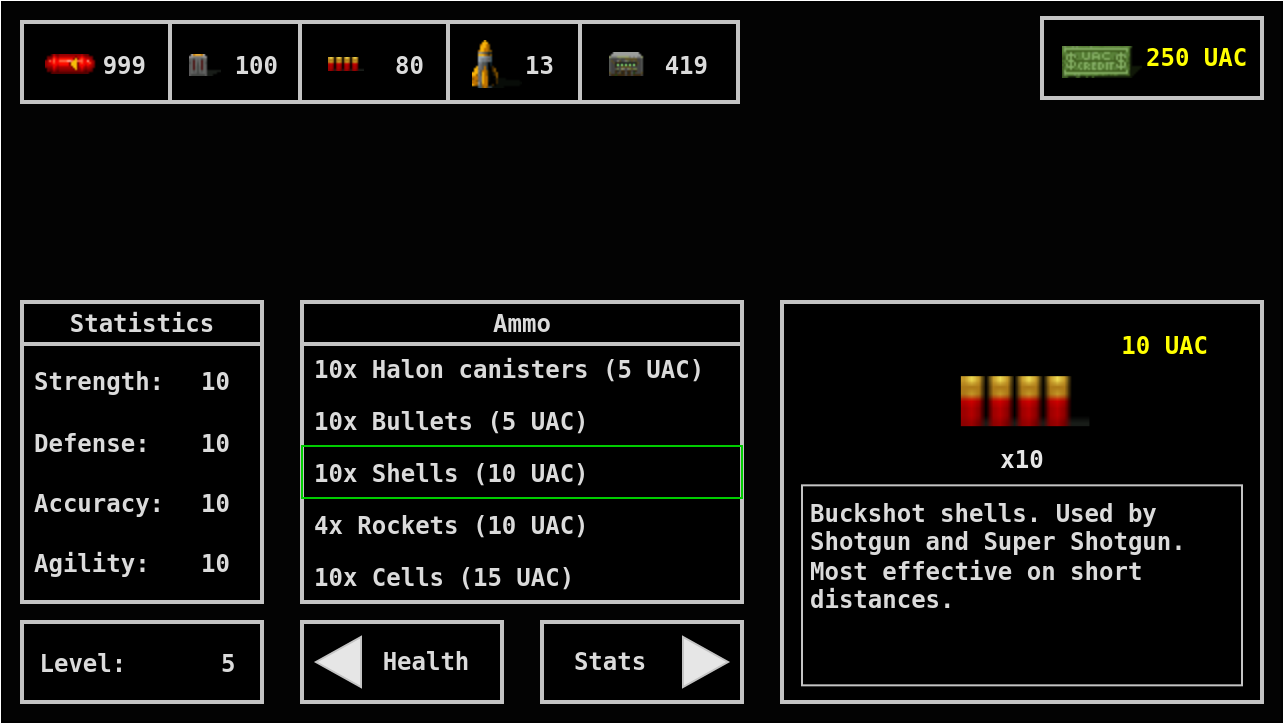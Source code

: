 <mxfile version="17.4.1" type="github">
  <diagram id="FNt4l52DPtxZrGc8risy" name="Page-1">
    <mxGraphModel dx="868" dy="434" grid="0" gridSize="10" guides="1" tooltips="1" connect="1" arrows="1" fold="1" page="1" pageScale="1" pageWidth="827" pageHeight="1169" math="0" shadow="0">
      <root>
        <mxCell id="0" />
        <mxCell id="1" parent="0" />
        <mxCell id="S4rVcIupCQlor5P6J8Lv-1" value="" style="rounded=0;whiteSpace=wrap;html=1;fillColor=#030303;" parent="1" vertex="1">
          <mxGeometry x="240" y="40" width="640" height="360" as="geometry" />
        </mxCell>
        <mxCell id="S4rVcIupCQlor5P6J8Lv-2" value="" style="rounded=0;whiteSpace=wrap;html=1;fillColor=#000000;strokeColor=#C4C4C4;strokeWidth=2;" parent="1" vertex="1">
          <mxGeometry x="760" y="48" width="110" height="40" as="geometry" />
        </mxCell>
        <mxCell id="S4rVcIupCQlor5P6J8Lv-10" value="250 UAC" style="text;html=1;strokeColor=none;fillColor=none;align=left;verticalAlign=middle;whiteSpace=wrap;rounded=0;fontFamily=Monospace;fontColor=#FFFF00;fontStyle=1" parent="S4rVcIupCQlor5P6J8Lv-2" vertex="1">
          <mxGeometry x="50" y="5" width="60" height="30" as="geometry" />
        </mxCell>
        <mxCell id="S4rVcIupCQlor5P6J8Lv-3" value="" style="rounded=0;whiteSpace=wrap;html=1;fillColor=#000000;strokeColor=#C4C4C4;strokeWidth=2;" parent="1" vertex="1">
          <mxGeometry x="390" y="210" width="220" height="130" as="geometry" />
        </mxCell>
        <mxCell id="S4rVcIupCQlor5P6J8Lv-5" value="" style="shape=image;verticalLabelPosition=bottom;labelBackgroundColor=default;verticalAlign=top;aspect=fixed;imageAspect=0;image=data:image/png,iVBORw0KGgoAAAANSUhEUgAAACgAAAAQBAMAAACW+SCeAAAAMFBMVEUAAAD///8A//9SeTFafTlKbSlCYSFagjmErmNzklqMonOtx5Q5VSEpNBBrcVoQGAj8cmlOAAAAA3RSTlP//wDXyg1BAAAACGdyQWIAAAASAAAAEmsl2MwAAADdSURBVBiVXY8xawJBEIX3t9xfWHO71jkQ6xBt7MRzinSLbgLpBoc5sLtCf4+CMXBw/+VqYTITCERf+fHmvXluWn1Mc5UO+TlMJlUapVNRuMj3wsFgfa+dwVBSSBjHHCKHBMuNwZcjtwqjR/R5zI03WBORQTYIAFuDF6J1jo069Ryg/jQ4B/5Xw/Tr/NoSvUeMyL7hEuDN4EwzNTK2qNLMlcHzkTUOrR1R20sRcWv9U412jmh/igzu+rBoL1K468P2vQyF+8750Ibs8+tmMXvqulq0qOvl1kt/kz9p+w+vPZUIWf4G7wAAAABJRU5ErkJggg==;" parent="1" vertex="1">
          <mxGeometry x="770" y="62" width="40" height="16" as="geometry" />
        </mxCell>
        <mxCell id="S4rVcIupCQlor5P6J8Lv-14" value="10x Halon canisters (5 UAC)" style="text;strokeColor=none;fillColor=none;align=left;verticalAlign=top;spacingLeft=4;spacingRight=4;overflow=hidden;rotatable=0;points=[[0,0.5],[1,0.5]];portConstraint=eastwest;fontColor=#DBDBDB;fontStyle=1;fontFamily=Monospace;" parent="1" vertex="1">
          <mxGeometry x="390" y="210" width="220" height="26" as="geometry" />
        </mxCell>
        <mxCell id="S4rVcIupCQlor5P6J8Lv-15" value="10x Bullets (5 UAC)" style="text;strokeColor=none;fillColor=none;align=left;verticalAlign=top;spacingLeft=4;spacingRight=4;overflow=hidden;rotatable=0;points=[[0,0.5],[1,0.5]];portConstraint=eastwest;fontColor=#DBDBDB;fontStyle=1;fontFamily=Monospace;" parent="1" vertex="1">
          <mxGeometry x="390" y="236" width="220" height="26" as="geometry" />
        </mxCell>
        <mxCell id="S4rVcIupCQlor5P6J8Lv-16" value="10x Shells (10 UAC)" style="text;strokeColor=#00CC00;fillColor=none;align=left;verticalAlign=top;spacingLeft=4;spacingRight=4;overflow=hidden;rotatable=0;points=[[0,0.5],[1,0.5]];portConstraint=eastwest;fontColor=#DBDBDB;fontStyle=1;fontFamily=Monospace;" parent="1" vertex="1">
          <mxGeometry x="390" y="262" width="220" height="26" as="geometry" />
        </mxCell>
        <mxCell id="S4rVcIupCQlor5P6J8Lv-17" value="4x Rockets (10 UAC)" style="text;strokeColor=none;fillColor=none;align=left;verticalAlign=top;spacingLeft=4;spacingRight=4;overflow=hidden;rotatable=0;points=[[0,0.5],[1,0.5]];portConstraint=eastwest;fontColor=#DBDBDB;fontStyle=1;fontFamily=Monospace;" parent="1" vertex="1">
          <mxGeometry x="390" y="288" width="220" height="26" as="geometry" />
        </mxCell>
        <mxCell id="S4rVcIupCQlor5P6J8Lv-18" value="10x Cells (15 UAC)" style="text;strokeColor=none;fillColor=none;align=left;verticalAlign=top;spacingLeft=4;spacingRight=4;overflow=hidden;rotatable=0;points=[[0,0.5],[1,0.5]];portConstraint=eastwest;fontColor=#DBDBDB;fontStyle=1;fontFamily=Monospace;" parent="1" vertex="1">
          <mxGeometry x="390" y="314" width="220" height="26" as="geometry" />
        </mxCell>
        <mxCell id="S4rVcIupCQlor5P6J8Lv-37" value="" style="rounded=0;whiteSpace=wrap;html=1;fontColor=#DBDBDB;strokeColor=#C4C4C4;strokeWidth=2;fillColor=#000000;" parent="1" vertex="1">
          <mxGeometry x="390" y="350" width="100" height="40" as="geometry" />
        </mxCell>
        <mxCell id="S4rVcIupCQlor5P6J8Lv-38" value="" style="rounded=0;whiteSpace=wrap;html=1;fontColor=#DBDBDB;strokeColor=#C4C4C4;strokeWidth=2;fillColor=#000000;" parent="1" vertex="1">
          <mxGeometry x="510" y="350" width="100" height="40" as="geometry" />
        </mxCell>
        <mxCell id="S4rVcIupCQlor5P6J8Lv-35" value="" style="shape=singleArrow;direction=west;whiteSpace=wrap;html=1;fontColor=#DBDBDB;strokeColor=#C4C4C4;strokeWidth=1;fillColor=#E6E6E6;arrowWidth=0.027;arrowSize=1;" parent="1" vertex="1">
          <mxGeometry x="397" y="357.5" width="22.5" height="25" as="geometry" />
        </mxCell>
        <mxCell id="S4rVcIupCQlor5P6J8Lv-36" value="" style="shape=singleArrow;direction=west;whiteSpace=wrap;html=1;fontColor=#DBDBDB;strokeColor=#C4C4C4;strokeWidth=1;fillColor=#E6E6E6;arrowWidth=0.222;arrowSize=1;flipH=1;" parent="1" vertex="1">
          <mxGeometry x="580.5" y="357.5" width="22.5" height="25" as="geometry" />
        </mxCell>
        <mxCell id="S4rVcIupCQlor5P6J8Lv-40" value="Health" style="text;html=1;strokeColor=none;fillColor=none;align=center;verticalAlign=middle;whiteSpace=wrap;rounded=0;fontColor=#DBDBDB;fontStyle=1;fontFamily=Monospace;" parent="1" vertex="1">
          <mxGeometry x="421.5" y="355" width="60" height="30" as="geometry" />
        </mxCell>
        <mxCell id="S4rVcIupCQlor5P6J8Lv-41" value="Stats" style="text;html=1;strokeColor=none;fillColor=none;align=center;verticalAlign=middle;whiteSpace=wrap;rounded=0;fontColor=#DBDBDB;fontStyle=1;fontFamily=Monospace;" parent="1" vertex="1">
          <mxGeometry x="514" y="355" width="60" height="30" as="geometry" />
        </mxCell>
        <mxCell id="S4rVcIupCQlor5P6J8Lv-63" value="Ammo" style="rounded=0;whiteSpace=wrap;html=1;fontColor=#DBDBDB;strokeColor=#C4C4C4;strokeWidth=2;fillColor=#000000;fontStyle=1;fontFamily=Monospace;" parent="1" vertex="1">
          <mxGeometry x="390" y="190" width="220" height="21" as="geometry" />
        </mxCell>
        <mxCell id="S4rVcIupCQlor5P6J8Lv-74" value="" style="group" parent="1" vertex="1" connectable="0">
          <mxGeometry x="630" y="190" width="240" height="200" as="geometry" />
        </mxCell>
        <mxCell id="S4rVcIupCQlor5P6J8Lv-4" value="" style="rounded=0;whiteSpace=wrap;html=1;fillColor=#000000;strokeColor=#C4C4C4;strokeWidth=2;" parent="S4rVcIupCQlor5P6J8Lv-74" vertex="1">
          <mxGeometry width="240" height="200" as="geometry" />
        </mxCell>
        <mxCell id="S4rVcIupCQlor5P6J8Lv-12" value="Buckshot shells. Used by&lt;br&gt;Shotgun and Super Shotgun.&lt;br&gt;Most effective on short distances." style="rounded=0;whiteSpace=wrap;html=1;fontColor=#DBDBDB;strokeColor=#C4C4C4;strokeWidth=1;fillColor=#000000;verticalAlign=top;align=left;fontStyle=1;fontFamily=Monospace;spacingBottom=0;horizontal=1;spacing=2;spacingLeft=2;" parent="S4rVcIupCQlor5P6J8Lv-74" vertex="1">
          <mxGeometry x="10" y="91.667" width="220" height="100" as="geometry" />
        </mxCell>
        <mxCell id="S4rVcIupCQlor5P6J8Lv-13" value="10 UAC" style="text;html=1;strokeColor=none;fillColor=none;align=right;verticalAlign=middle;whiteSpace=wrap;rounded=0;fontColor=#FFFF00;fontStyle=1;fontFamily=Monospace;" parent="S4rVcIupCQlor5P6J8Lv-74" vertex="1">
          <mxGeometry x="155" y="9.167" width="60" height="25" as="geometry" />
        </mxCell>
        <mxCell id="S4rVcIupCQlor5P6J8Lv-64" value="" style="shape=image;verticalLabelPosition=bottom;labelBackgroundColor=default;verticalAlign=top;aspect=fixed;imageAspect=0;image=data:image/png,iVBORw0KGgoAAAANSUhEUgAAABIAAAAHBAMAAAD3+wBMAAAAMFBMVEUA///v21LGmimteRjOAAC1AAClAACcAACMAABzAAAYHBgAAAAAAAAAAAAAAACEmoTnt4hPAAAAAXRSTlMAQObYZgAAAAhnckFiAAAACAAAAAcsqLMEAAAAKUlEQVQImWNQVIBABgZjAwhkYDAygEAGhpAECGRgKG2AQGRW+ywIXAUA+E8TvxSdACIAAAAASUVORK5CYII=;" parent="S4rVcIupCQlor5P6J8Lv-74" vertex="1">
          <mxGeometry x="89.43" y="37.083" width="64.292" height="25" as="geometry" />
        </mxCell>
        <mxCell id="S4rVcIupCQlor5P6J8Lv-65" value="x10" style="text;html=1;strokeColor=none;fillColor=none;align=center;verticalAlign=middle;whiteSpace=wrap;rounded=0;fontColor=#E6E6E6;fontStyle=1;fontFamily=Monospace;" parent="S4rVcIupCQlor5P6J8Lv-74" vertex="1">
          <mxGeometry x="90" y="66.667" width="60" height="25" as="geometry" />
        </mxCell>
        <mxCell id="PLdkNvWuZgDinJrNNDWB-2" value="" style="rounded=0;whiteSpace=wrap;html=1;fontColor=#DBDBDB;strokeColor=#C4C4C4;strokeWidth=2;fillColor=#000000;" vertex="1" parent="1">
          <mxGeometry x="250" y="350" width="120" height="40" as="geometry" />
        </mxCell>
        <mxCell id="S4rVcIupCQlor5P6J8Lv-46" value="Level:" style="text;strokeColor=none;fillColor=none;align=left;verticalAlign=top;spacingLeft=4;spacingRight=4;overflow=hidden;rotatable=0;points=[[0,0.5],[1,0.5]];portConstraint=eastwest;fontColor=#DBDBDB;fontStyle=1;fontFamily=Monospace;" parent="1" vertex="1">
          <mxGeometry x="252.75" y="357" width="70" height="26" as="geometry" />
        </mxCell>
        <mxCell id="S4rVcIupCQlor5P6J8Lv-51" value="5" style="text;strokeColor=none;fillColor=none;align=right;verticalAlign=top;spacingLeft=4;spacingRight=4;overflow=hidden;rotatable=0;points=[[0,0.5],[1,0.5]];portConstraint=eastwest;fontColor=#DBDBDB;fontStyle=1;fontFamily=Monospace;" parent="1" vertex="1">
          <mxGeometry x="322.75" y="357" width="40" height="26" as="geometry" />
        </mxCell>
        <mxCell id="PLdkNvWuZgDinJrNNDWB-1" value="" style="group" vertex="1" connectable="0" parent="1">
          <mxGeometry x="250" y="211" width="120" height="131" as="geometry" />
        </mxCell>
        <mxCell id="PLdkNvWuZgDinJrNNDWB-14" value="" style="rounded=0;whiteSpace=wrap;html=1;fontColor=#DBDBDB;strokeColor=#C4C4C4;strokeWidth=2;fillColor=#000000;verticalAlign=top;fontStyle=1;fontFamily=Monospace;" vertex="1" parent="PLdkNvWuZgDinJrNNDWB-1">
          <mxGeometry y="-21" width="120" height="150" as="geometry" />
        </mxCell>
        <mxCell id="S4rVcIupCQlor5P6J8Lv-42" value="Strength:" style="text;strokeColor=none;fillColor=none;align=left;verticalAlign=top;spacingLeft=4;spacingRight=0;overflow=hidden;rotatable=0;points=[[0,0.5],[1,0.5]];portConstraint=eastwest;fontColor=#DBDBDB;fontStyle=1;fontFamily=Monospace;" parent="PLdkNvWuZgDinJrNNDWB-1" vertex="1">
          <mxGeometry y="5" width="70" height="26" as="geometry" />
        </mxCell>
        <mxCell id="S4rVcIupCQlor5P6J8Lv-43" value="Defense:" style="text;strokeColor=none;fillColor=none;align=left;verticalAlign=top;spacingLeft=4;spacingRight=4;overflow=hidden;rotatable=0;points=[[0,0.5],[1,0.5]];portConstraint=eastwest;fontColor=#DBDBDB;fontStyle=1;fontFamily=Monospace;" parent="PLdkNvWuZgDinJrNNDWB-1" vertex="1">
          <mxGeometry y="36" width="70" height="26" as="geometry" />
        </mxCell>
        <mxCell id="S4rVcIupCQlor5P6J8Lv-44" value="Accuracy:" style="text;strokeColor=none;fillColor=none;align=left;verticalAlign=top;spacingLeft=4;spacingRight=0;overflow=hidden;rotatable=0;points=[[0,0.5],[1,0.5]];portConstraint=eastwest;fontColor=#DBDBDB;fontStyle=1;fontFamily=Monospace;" parent="PLdkNvWuZgDinJrNNDWB-1" vertex="1">
          <mxGeometry y="66" width="70" height="26" as="geometry" />
        </mxCell>
        <mxCell id="S4rVcIupCQlor5P6J8Lv-45" value="Agility:" style="text;strokeColor=none;fillColor=none;align=left;verticalAlign=top;spacingLeft=4;spacingRight=4;overflow=hidden;rotatable=0;points=[[0,0.5],[1,0.5]];portConstraint=eastwest;fontColor=#DBDBDB;fontStyle=1;fontFamily=Monospace;" parent="PLdkNvWuZgDinJrNNDWB-1" vertex="1">
          <mxGeometry y="96" width="70" height="26" as="geometry" />
        </mxCell>
        <mxCell id="S4rVcIupCQlor5P6J8Lv-47" value="10" style="text;strokeColor=none;fillColor=none;align=right;verticalAlign=top;spacingLeft=4;spacingRight=4;overflow=hidden;rotatable=0;points=[[0,0.5],[1,0.5]];portConstraint=eastwest;fontColor=#DBDBDB;fontStyle=1;fontFamily=Monospace;" parent="PLdkNvWuZgDinJrNNDWB-1" vertex="1">
          <mxGeometry x="70" y="5" width="40" height="26" as="geometry" />
        </mxCell>
        <mxCell id="S4rVcIupCQlor5P6J8Lv-48" value="10" style="text;strokeColor=none;fillColor=none;align=right;verticalAlign=top;spacingLeft=4;spacingRight=4;overflow=hidden;rotatable=0;points=[[0,0.5],[1,0.5]];portConstraint=eastwest;fontColor=#DBDBDB;fontStyle=1;fontFamily=Monospace;" parent="PLdkNvWuZgDinJrNNDWB-1" vertex="1">
          <mxGeometry x="70" y="36" width="40" height="26" as="geometry" />
        </mxCell>
        <mxCell id="S4rVcIupCQlor5P6J8Lv-49" value="10" style="text;strokeColor=none;fillColor=none;align=right;verticalAlign=top;spacingLeft=4;spacingRight=4;overflow=hidden;rotatable=0;points=[[0,0.5],[1,0.5]];portConstraint=eastwest;fontColor=#DBDBDB;fontStyle=1;fontFamily=Monospace;" parent="PLdkNvWuZgDinJrNNDWB-1" vertex="1">
          <mxGeometry x="70" y="66" width="40" height="26" as="geometry" />
        </mxCell>
        <mxCell id="S4rVcIupCQlor5P6J8Lv-50" value="10" style="text;strokeColor=none;fillColor=none;align=right;verticalAlign=top;spacingLeft=4;spacingRight=4;overflow=hidden;rotatable=0;points=[[0,0.5],[1,0.5]];portConstraint=eastwest;fontColor=#DBDBDB;fontStyle=1;fontFamily=Monospace;" parent="PLdkNvWuZgDinJrNNDWB-1" vertex="1">
          <mxGeometry x="70" y="96" width="40" height="26" as="geometry" />
        </mxCell>
        <mxCell id="S4rVcIupCQlor5P6J8Lv-76" value="Statistics" style="rounded=0;whiteSpace=wrap;html=1;fontColor=#DBDBDB;strokeColor=#C4C4C4;strokeWidth=2;fillColor=#000000;verticalAlign=middle;fontStyle=1;fontFamily=Monospace;" parent="PLdkNvWuZgDinJrNNDWB-1" vertex="1">
          <mxGeometry y="-21" width="120" height="21" as="geometry" />
        </mxCell>
        <mxCell id="PLdkNvWuZgDinJrNNDWB-22" value="" style="rounded=0;whiteSpace=wrap;html=1;fillColor=#000000;strokeColor=#C4C4C4;strokeWidth=2;" vertex="1" parent="1">
          <mxGeometry x="250" y="50" width="74" height="40" as="geometry" />
        </mxCell>
        <mxCell id="PLdkNvWuZgDinJrNNDWB-24" value="" style="shape=image;verticalLabelPosition=bottom;labelBackgroundColor=default;verticalAlign=top;aspect=fixed;imageAspect=0;image=data:image/png,iVBORw0KGgoAAAANSUhEUgAAAB8AAAAKBAMAAAC+m5giAAAAMFBMVEUA///3vgj/spz/bUr/SSH/FAD3BADOAAC9AACtAACUAACMAAB7AABrAABSAAAAAACs3/NjAAAAAXRSTlMAQObYZgAAAAhnckFiAAAADQAAAAqa+UDJAAAAmElEQVQImWNg4Jtza9Wq3bt3z7nLAAa8dzJWdHR09HRkrDoLFuBe4VYaGhp68Khb+RywwE4zs2RjI2VBY7OkygMggZVlbqlABYJH3VI99v8HCbSnlaWlHRQ8llZWef4/UOT0qoyVM2fOETyRsWLW/f//PwBtqTq1atWqg6eqTu39DxZ4t/bNGRBY+/bef5AWBr53MACSZwAAQMxTbfAuB6QAAAAASUVORK5CYII=;" vertex="1" parent="1">
          <mxGeometry x="261.5" y="66" width="31" height="10" as="geometry" />
        </mxCell>
        <mxCell id="PLdkNvWuZgDinJrNNDWB-25" value="999" style="text;strokeColor=none;fillColor=none;align=right;verticalAlign=top;spacingLeft=0;spacingRight=4;overflow=hidden;rotatable=0;points=[[0,0.5],[1,0.5]];portConstraint=eastwest;fontColor=#DBDBDB;fontStyle=1;fontFamily=Monospace;" vertex="1" parent="1">
          <mxGeometry x="287" y="58" width="31" height="26" as="geometry" />
        </mxCell>
        <mxCell id="PLdkNvWuZgDinJrNNDWB-27" value="" style="rounded=0;whiteSpace=wrap;html=1;fillColor=#000000;strokeColor=#C4C4C4;strokeWidth=2;" vertex="1" parent="1">
          <mxGeometry x="324" y="50" width="65" height="40" as="geometry" />
        </mxCell>
        <mxCell id="PLdkNvWuZgDinJrNNDWB-29" value="100" style="text;strokeColor=none;fillColor=none;align=right;verticalAlign=top;spacingLeft=0;spacingRight=4;overflow=hidden;rotatable=0;points=[[0,0.5],[1,0.5]];portConstraint=eastwest;fontColor=#DBDBDB;fontStyle=1;fontFamily=Monospace;" vertex="1" parent="1">
          <mxGeometry x="353" y="58" width="31" height="26" as="geometry" />
        </mxCell>
        <mxCell id="PLdkNvWuZgDinJrNNDWB-30" value="" style="rounded=0;whiteSpace=wrap;html=1;fillColor=#000000;strokeColor=#C4C4C4;strokeWidth=2;" vertex="1" parent="1">
          <mxGeometry x="389" y="50" width="74" height="40" as="geometry" />
        </mxCell>
        <mxCell id="PLdkNvWuZgDinJrNNDWB-32" value="80" style="text;strokeColor=none;fillColor=none;align=right;verticalAlign=top;spacingLeft=0;spacingRight=4;overflow=hidden;rotatable=0;points=[[0,0.5],[1,0.5]];portConstraint=eastwest;fontColor=#DBDBDB;fontStyle=1;fontFamily=Monospace;" vertex="1" parent="1">
          <mxGeometry x="426" y="58" width="31" height="26" as="geometry" />
        </mxCell>
        <mxCell id="PLdkNvWuZgDinJrNNDWB-33" value="" style="rounded=0;whiteSpace=wrap;html=1;fillColor=#000000;strokeColor=#C4C4C4;strokeWidth=2;" vertex="1" parent="1">
          <mxGeometry x="463" y="50" width="66" height="40" as="geometry" />
        </mxCell>
        <mxCell id="PLdkNvWuZgDinJrNNDWB-35" value="13" style="text;strokeColor=none;fillColor=none;align=right;verticalAlign=top;spacingLeft=0;spacingRight=4;overflow=hidden;rotatable=0;points=[[0,0.5],[1,0.5]];portConstraint=eastwest;fontColor=#DBDBDB;fontStyle=1;fontFamily=Monospace;" vertex="1" parent="1">
          <mxGeometry x="491" y="58" width="31" height="26" as="geometry" />
        </mxCell>
        <mxCell id="PLdkNvWuZgDinJrNNDWB-36" value="" style="rounded=0;whiteSpace=wrap;html=1;fillColor=#000000;strokeColor=#C4C4C4;strokeWidth=2;" vertex="1" parent="1">
          <mxGeometry x="529" y="50" width="79" height="40" as="geometry" />
        </mxCell>
        <mxCell id="PLdkNvWuZgDinJrNNDWB-38" value="419" style="text;strokeColor=none;fillColor=none;align=right;verticalAlign=top;spacingLeft=0;spacingRight=4;overflow=hidden;rotatable=0;points=[[0,0.5],[1,0.5]];portConstraint=eastwest;fontColor=#DBDBDB;fontStyle=1;fontFamily=Monospace;" vertex="1" parent="1">
          <mxGeometry x="568" y="58" width="31" height="26" as="geometry" />
        </mxCell>
        <mxCell id="S4rVcIupCQlor5P6J8Lv-52" value="" style="shape=image;verticalLabelPosition=bottom;labelBackgroundColor=default;verticalAlign=top;aspect=fixed;imageAspect=0;image=data:image/png,iVBORw0KGgoAAAANSUhEUgAAABAAAAALBAMAAACEzBAKAAAAMFBMVEUAAAD///8A///nqjHGeQBKEBCtrq2UkpSEhoR7eXtrbWtjZWNaWVpKTUpCRUIYHBjAxydkAAAAA3RSTlP//wDXyg1BAAAACGdyQWIAAAAFAAAAC92OO54AAABPSURBVAiZY1BzNnZTAgKG8s6Z7UUgxu5Xu15vAjFOR52KPgRi3I66FX0JIvIKInI6+jU64/br2+f////PcPrMm9NAhhLDuXfv3p3/r6QEAHOFLbIMYtD1AAAAAElFTkSuQmCC;" parent="1" vertex="1">
          <mxGeometry x="333.5" y="66" width="16" height="11" as="geometry" />
        </mxCell>
        <mxCell id="S4rVcIupCQlor5P6J8Lv-53" value="" style="shape=image;verticalLabelPosition=bottom;labelBackgroundColor=default;verticalAlign=top;aspect=fixed;imageAspect=0;image=data:image/png,iVBORw0KGgoAAAANSUhEUgAAABIAAAAHBAMAAAD3+wBMAAAAMFBMVEUA///v21LGmimteRjOAAC1AAClAACcAACMAABzAAAYHBgAAAAAAAAAAAAAAACEmoTnt4hPAAAAAXRSTlMAQObYZgAAAAhnckFiAAAACAAAAAcsqLMEAAAAKUlEQVQImWNQVIBABgZjAwhkYDAygEAGhpAECGRgKG2AQGRW+ywIXAUA+E8TvxSdACIAAAAASUVORK5CYII=;" parent="1" vertex="1">
          <mxGeometry x="403" y="67.5" width="18" height="7" as="geometry" />
        </mxCell>
        <mxCell id="S4rVcIupCQlor5P6J8Lv-54" value="" style="shape=image;verticalLabelPosition=bottom;labelBackgroundColor=default;verticalAlign=top;aspect=fixed;imageAspect=0;image=data:image/png,iVBORw0KGgoAAAANSUhEUgAAABkAAAAYBAMAAAD9m0v1AAAAMFBMVEUAAAD///9raWsQIClCWWMxPEKcqrVzfYSMkpQA///3sgiEVQBCKAC9cQAIDAhSVVI4F8vHAAAACnRSTlP///////////8AsswszwAAAAhnckFiAAAABgAAABlplzAGAAAApUlEQVQYlWOYOXPmyplQMIFh5sxZq5B5t9buROKtQuXdReLNXXV3N4I3o+mrMYI3a9Xt0wjetLR2FSRee9EXFB6S3PT6r4+RePpfmRG85fpX+U7CeLMW6V9lOA3nLf97+wGct2rRr9sP3uyE8bYj8+5e0rr7gAHG2wvi8Z179xIitwkkd+4dCAB5N37dZYDyHjCs3f73Lt+Bd1C5mVO8b4cCWWBTAFYdxXleAKu8AAAAAElFTkSuQmCC;" parent="1" vertex="1">
          <mxGeometry x="475" y="59" width="25" height="24" as="geometry" />
        </mxCell>
        <mxCell id="S4rVcIupCQlor5P6J8Lv-55" value="" style="shape=image;verticalLabelPosition=bottom;labelBackgroundColor=default;verticalAlign=top;aspect=fixed;imageAspect=0;image=data:image/png,iVBORw0KGgoAAAANSUhEUgAAABYAAAAMBAMAAACU11D1AAAAMFBMVEUAAAD///8A//+U/4QhQRBjcUJzgkqUnmtaTSE5KBCcnpx7fXtSVVJCRUJCQUIhJCG1F8k9AAAAA3RSTlP//wDXyg1BAAAACGdyQWIAAAAJAAAADIYaQzwAAAB+SURBVAiZY1BaBQaLlJSUGLQg7FUgdvXu8vLyXbt2FwHZZ9+9udvR0fH2EJB94t2OO1tvnHgHYp/rn/8fCPrA7Pv2QGB5D8y++a6jo+8dhP0mr/p1Rtq7Awwg8b8zX877ee8AAxND380XP8/P8bvXwMDA8HLKTKD4zJkPGBgAAzFMBuFL+kkAAAAASUVORK5CYII=;" parent="1" vertex="1">
          <mxGeometry x="543.5" y="65" width="22" height="12" as="geometry" />
        </mxCell>
      </root>
    </mxGraphModel>
  </diagram>
</mxfile>
